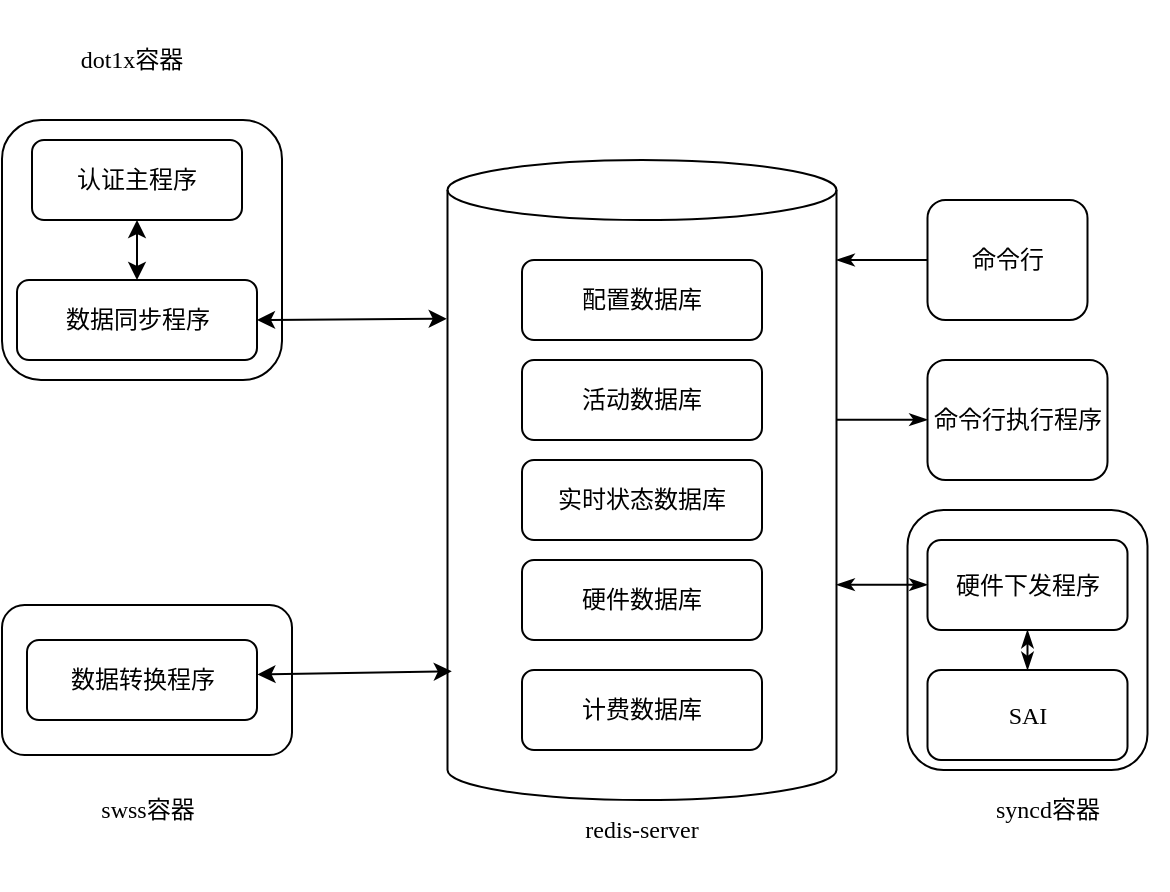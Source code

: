 <mxfile version="22.0.4" type="github">
  <diagram name="第 1 页" id="kQxH4o4MYv3QeV6YHNyG">
    <mxGraphModel dx="1022" dy="686" grid="1" gridSize="10" guides="1" tooltips="1" connect="1" arrows="1" fold="1" page="1" pageScale="1" pageWidth="827" pageHeight="1169" math="0" shadow="0">
      <root>
        <mxCell id="0" />
        <mxCell id="1" parent="0" />
        <mxCell id="e3XO2X61PwdJuCGAqBvr-11" value="&lt;font style=&quot;font-size: 12px;&quot;&gt;redis-server&lt;/font&gt;" style="rounded=0;whiteSpace=wrap;html=1;strokeColor=none;fontFamily=宋体;" parent="1" vertex="1">
          <mxGeometry x="370" y="635" width="120" height="60" as="geometry" />
        </mxCell>
        <mxCell id="D8499A-pIcaz8jb8ckPU-46" value="&lt;font style=&quot;font-size: 12px;&quot;&gt;syncd容器&lt;/font&gt;" style="rounded=0;whiteSpace=wrap;html=1;strokeColor=none;fontFamily=宋体;" parent="1" vertex="1">
          <mxGeometry x="572.75" y="625" width="120" height="60" as="geometry" />
        </mxCell>
        <mxCell id="D8499A-pIcaz8jb8ckPU-44" value="&lt;font style=&quot;font-size: 12px;&quot;&gt;dot1x容器&lt;/font&gt;" style="rounded=0;whiteSpace=wrap;html=1;strokeColor=none;fontFamily=宋体;" parent="1" vertex="1">
          <mxGeometry x="115" y="250" width="120" height="60" as="geometry" />
        </mxCell>
        <mxCell id="D8499A-pIcaz8jb8ckPU-47" value="&lt;font style=&quot;font-size: 12px;&quot;&gt;swss容器&lt;/font&gt;" style="rounded=0;whiteSpace=wrap;html=1;strokeColor=none;fontFamily=宋体;" parent="1" vertex="1">
          <mxGeometry x="122.5" y="625" width="120" height="60" as="geometry" />
        </mxCell>
        <mxCell id="D8499A-pIcaz8jb8ckPU-21" value="" style="rounded=1;whiteSpace=wrap;html=1;fontFamily=宋体;" parent="1" vertex="1">
          <mxGeometry x="110" y="552.5" width="145" height="75" as="geometry" />
        </mxCell>
        <mxCell id="D8499A-pIcaz8jb8ckPU-1" value="" style="shape=cylinder3;whiteSpace=wrap;html=1;boundedLbl=1;backgroundOutline=1;size=15;fontFamily=宋体;" parent="1" vertex="1">
          <mxGeometry x="332.75" y="330" width="194.5" height="320" as="geometry" />
        </mxCell>
        <mxCell id="D8499A-pIcaz8jb8ckPU-22" value="&lt;font style=&quot;font-size: 12px;&quot;&gt;数据转换程序&lt;/font&gt;" style="rounded=1;whiteSpace=wrap;html=1;fontFamily=宋体;" parent="1" vertex="1">
          <mxGeometry x="122.5" y="570" width="115" height="40" as="geometry" />
        </mxCell>
        <mxCell id="D8499A-pIcaz8jb8ckPU-23" value="配置数据库" style="rounded=1;whiteSpace=wrap;html=1;fontFamily=宋体;" parent="1" vertex="1">
          <mxGeometry x="370" y="380" width="120" height="40" as="geometry" />
        </mxCell>
        <mxCell id="D8499A-pIcaz8jb8ckPU-24" value="&lt;font style=&quot;font-size: 12px;&quot;&gt;命令行&lt;/font&gt;" style="rounded=1;whiteSpace=wrap;html=1;fontFamily=宋体;" parent="1" vertex="1">
          <mxGeometry x="572.75" y="350" width="80" height="60" as="geometry" />
        </mxCell>
        <mxCell id="D8499A-pIcaz8jb8ckPU-26" value="&lt;font style=&quot;font-size: 12px;&quot;&gt;命令行执行程序&lt;/font&gt;" style="rounded=1;whiteSpace=wrap;html=1;fontFamily=宋体;" parent="1" vertex="1">
          <mxGeometry x="572.75" y="430" width="90" height="60" as="geometry" />
        </mxCell>
        <mxCell id="D8499A-pIcaz8jb8ckPU-27" value="" style="rounded=1;whiteSpace=wrap;html=1;fontFamily=宋体;" parent="1" vertex="1">
          <mxGeometry x="562.75" y="505" width="120" height="130" as="geometry" />
        </mxCell>
        <mxCell id="D8499A-pIcaz8jb8ckPU-28" value="&lt;font style=&quot;font-size: 12px;&quot;&gt;硬件下发程序&lt;/font&gt;" style="rounded=1;whiteSpace=wrap;html=1;fontFamily=宋体;" parent="1" vertex="1">
          <mxGeometry x="572.75" y="520" width="100" height="45" as="geometry" />
        </mxCell>
        <mxCell id="D8499A-pIcaz8jb8ckPU-29" value="&lt;font style=&quot;font-size: 12px;&quot;&gt;SAI&lt;/font&gt;" style="rounded=1;whiteSpace=wrap;html=1;fontFamily=宋体;" parent="1" vertex="1">
          <mxGeometry x="572.75" y="585" width="100" height="45" as="geometry" />
        </mxCell>
        <mxCell id="D8499A-pIcaz8jb8ckPU-31" value="" style="rounded=1;whiteSpace=wrap;html=1;fontFamily=宋体;" parent="1" vertex="1">
          <mxGeometry x="110" y="310" width="140" height="130" as="geometry" />
        </mxCell>
        <mxCell id="D8499A-pIcaz8jb8ckPU-32" value="&lt;font style=&quot;font-size: 12px;&quot;&gt;认证主程序&lt;/font&gt;" style="rounded=1;whiteSpace=wrap;html=1;fontFamily=宋体;" parent="1" vertex="1">
          <mxGeometry x="125" y="320" width="105" height="40" as="geometry" />
        </mxCell>
        <mxCell id="D8499A-pIcaz8jb8ckPU-33" value="&lt;font style=&quot;font-size: 12px;&quot;&gt;数据同步程序&lt;/font&gt;" style="rounded=1;whiteSpace=wrap;html=1;fontFamily=宋体;" parent="1" vertex="1">
          <mxGeometry x="117.5" y="390" width="120" height="40" as="geometry" />
        </mxCell>
        <mxCell id="D8499A-pIcaz8jb8ckPU-35" value="" style="endArrow=classic;startArrow=classic;html=1;rounded=0;exitX=0.5;exitY=0;exitDx=0;exitDy=0;entryX=0.5;entryY=1;entryDx=0;entryDy=0;fontFamily=宋体;" parent="1" source="D8499A-pIcaz8jb8ckPU-33" target="D8499A-pIcaz8jb8ckPU-32" edge="1">
          <mxGeometry width="50" height="50" relative="1" as="geometry">
            <mxPoint x="300" y="400" as="sourcePoint" />
            <mxPoint x="350" y="350" as="targetPoint" />
          </mxGeometry>
        </mxCell>
        <mxCell id="D8499A-pIcaz8jb8ckPU-36" value="" style="endArrow=classic;startArrow=classic;html=1;rounded=0;exitX=1;exitY=0.5;exitDx=0;exitDy=0;entryX=-0.002;entryY=0.248;entryDx=0;entryDy=0;entryPerimeter=0;fontFamily=宋体;" parent="1" source="D8499A-pIcaz8jb8ckPU-33" target="D8499A-pIcaz8jb8ckPU-1" edge="1">
          <mxGeometry width="50" height="50" relative="1" as="geometry">
            <mxPoint x="290" y="410" as="sourcePoint" />
            <mxPoint x="320" y="410" as="targetPoint" />
          </mxGeometry>
        </mxCell>
        <mxCell id="D8499A-pIcaz8jb8ckPU-37" value="" style="endArrow=classicThin;startArrow=none;html=1;rounded=0;exitX=0;exitY=0.5;exitDx=0;exitDy=0;endFill=1;startFill=0;fontFamily=宋体;" parent="1" source="D8499A-pIcaz8jb8ckPU-24" edge="1">
          <mxGeometry width="50" height="50" relative="1" as="geometry">
            <mxPoint x="297.25" y="570" as="sourcePoint" />
            <mxPoint x="527.25" y="380" as="targetPoint" />
          </mxGeometry>
        </mxCell>
        <mxCell id="D8499A-pIcaz8jb8ckPU-41" value="" style="endArrow=classicThin;html=1;rounded=0;exitX=0.5;exitY=1;exitDx=0;exitDy=0;entryX=0.5;entryY=0;entryDx=0;entryDy=0;startArrow=classicThin;startFill=1;endFill=1;fontFamily=宋体;" parent="1" source="D8499A-pIcaz8jb8ckPU-28" target="D8499A-pIcaz8jb8ckPU-29" edge="1">
          <mxGeometry width="50" height="50" relative="1" as="geometry">
            <mxPoint x="457.75" y="585" as="sourcePoint" />
            <mxPoint x="507.75" y="535" as="targetPoint" />
          </mxGeometry>
        </mxCell>
        <mxCell id="e3XO2X61PwdJuCGAqBvr-5" value="活动数据库" style="rounded=1;whiteSpace=wrap;html=1;fontFamily=宋体;" parent="1" vertex="1">
          <mxGeometry x="370" y="430" width="120" height="40" as="geometry" />
        </mxCell>
        <mxCell id="e3XO2X61PwdJuCGAqBvr-6" value="计费数据库" style="rounded=1;whiteSpace=wrap;html=1;fontFamily=宋体;" parent="1" vertex="1">
          <mxGeometry x="370" y="585" width="120" height="40" as="geometry" />
        </mxCell>
        <mxCell id="e3XO2X61PwdJuCGAqBvr-7" value="硬件数据库" style="rounded=1;whiteSpace=wrap;html=1;fontFamily=宋体;" parent="1" vertex="1">
          <mxGeometry x="370" y="530" width="120" height="40" as="geometry" />
        </mxCell>
        <mxCell id="e3XO2X61PwdJuCGAqBvr-8" value="实时状态数据库" style="rounded=1;whiteSpace=wrap;html=1;fontFamily=宋体;" parent="1" vertex="1">
          <mxGeometry x="370" y="480" width="120" height="40" as="geometry" />
        </mxCell>
        <mxCell id="e3XO2X61PwdJuCGAqBvr-9" value="" style="endArrow=classic;startArrow=classic;html=1;rounded=0;exitX=1.002;exitY=0.43;exitDx=0;exitDy=0;entryX=0.011;entryY=0.799;entryDx=0;entryDy=0;entryPerimeter=0;exitPerimeter=0;fontFamily=宋体;" parent="1" source="D8499A-pIcaz8jb8ckPU-22" edge="1" target="D8499A-pIcaz8jb8ckPU-1">
          <mxGeometry width="50" height="50" relative="1" as="geometry">
            <mxPoint x="235.5" y="595.5" as="sourcePoint" />
            <mxPoint x="325.5" y="594.5" as="targetPoint" />
          </mxGeometry>
        </mxCell>
        <mxCell id="e3XO2X61PwdJuCGAqBvr-12" value="" style="endArrow=none;startArrow=classicThin;html=1;rounded=0;exitX=0;exitY=0.5;exitDx=0;exitDy=0;endFill=0;startFill=1;fontFamily=宋体;" parent="1" edge="1">
          <mxGeometry width="50" height="50" relative="1" as="geometry">
            <mxPoint x="572.75" y="459.86" as="sourcePoint" />
            <mxPoint x="527.25" y="459.86" as="targetPoint" />
          </mxGeometry>
        </mxCell>
        <mxCell id="e3XO2X61PwdJuCGAqBvr-13" value="" style="endArrow=classicThin;startArrow=classicThin;html=1;rounded=0;exitX=0;exitY=0.5;exitDx=0;exitDy=0;endFill=1;startFill=1;fontFamily=宋体;" parent="1" edge="1">
          <mxGeometry width="50" height="50" relative="1" as="geometry">
            <mxPoint x="572.75" y="542.36" as="sourcePoint" />
            <mxPoint x="527.25" y="542.36" as="targetPoint" />
          </mxGeometry>
        </mxCell>
      </root>
    </mxGraphModel>
  </diagram>
</mxfile>
